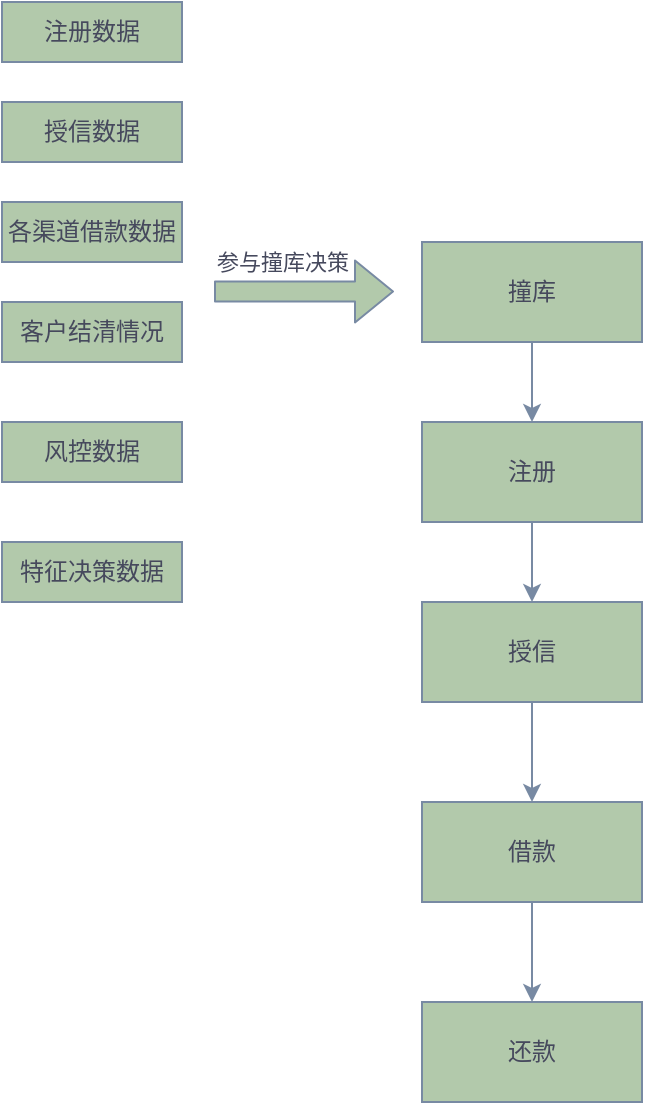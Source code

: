 <mxfile version="24.7.6">
  <diagram id="wFE0QG_FPsp0jaGvCLVb" name="Page-1">
    <mxGraphModel dx="1030" dy="625" grid="1" gridSize="10" guides="1" tooltips="1" connect="1" arrows="1" fold="1" page="1" pageScale="1" pageWidth="850" pageHeight="1100" math="0" shadow="0">
      <root>
        <mxCell id="0" />
        <mxCell id="1" parent="0" />
        <mxCell id="MJzvTrwR2zCVnB8Rzwza-5" style="edgeStyle=orthogonalEdgeStyle;rounded=0;orthogonalLoop=1;jettySize=auto;html=1;strokeColor=#788AA3;fontColor=#46495D;fillColor=#B2C9AB;" edge="1" parent="1" source="MJzvTrwR2zCVnB8Rzwza-1" target="MJzvTrwR2zCVnB8Rzwza-4">
          <mxGeometry relative="1" as="geometry" />
        </mxCell>
        <mxCell id="MJzvTrwR2zCVnB8Rzwza-1" value="撞库" style="rounded=0;whiteSpace=wrap;html=1;labelBackgroundColor=none;fillColor=#B2C9AB;strokeColor=#788AA3;fontColor=#46495D;" vertex="1" parent="1">
          <mxGeometry x="310" y="120" width="110" height="50" as="geometry" />
        </mxCell>
        <mxCell id="MJzvTrwR2zCVnB8Rzwza-7" value="" style="edgeStyle=orthogonalEdgeStyle;rounded=0;orthogonalLoop=1;jettySize=auto;html=1;strokeColor=#788AA3;fontColor=#46495D;fillColor=#B2C9AB;" edge="1" parent="1" source="MJzvTrwR2zCVnB8Rzwza-4" target="MJzvTrwR2zCVnB8Rzwza-6">
          <mxGeometry relative="1" as="geometry" />
        </mxCell>
        <mxCell id="MJzvTrwR2zCVnB8Rzwza-4" value="注册" style="rounded=0;whiteSpace=wrap;html=1;labelBackgroundColor=none;fillColor=#B2C9AB;strokeColor=#788AA3;fontColor=#46495D;" vertex="1" parent="1">
          <mxGeometry x="310" y="210" width="110" height="50" as="geometry" />
        </mxCell>
        <mxCell id="MJzvTrwR2zCVnB8Rzwza-9" value="" style="edgeStyle=orthogonalEdgeStyle;rounded=0;orthogonalLoop=1;jettySize=auto;html=1;strokeColor=#788AA3;fontColor=#46495D;fillColor=#B2C9AB;" edge="1" parent="1" source="MJzvTrwR2zCVnB8Rzwza-6" target="MJzvTrwR2zCVnB8Rzwza-8">
          <mxGeometry relative="1" as="geometry" />
        </mxCell>
        <mxCell id="MJzvTrwR2zCVnB8Rzwza-6" value="授信" style="rounded=0;whiteSpace=wrap;html=1;labelBackgroundColor=none;fillColor=#B2C9AB;strokeColor=#788AA3;fontColor=#46495D;" vertex="1" parent="1">
          <mxGeometry x="310" y="300" width="110" height="50" as="geometry" />
        </mxCell>
        <mxCell id="MJzvTrwR2zCVnB8Rzwza-11" value="" style="edgeStyle=orthogonalEdgeStyle;rounded=0;orthogonalLoop=1;jettySize=auto;html=1;strokeColor=#788AA3;fontColor=#46495D;fillColor=#B2C9AB;" edge="1" parent="1" source="MJzvTrwR2zCVnB8Rzwza-8" target="MJzvTrwR2zCVnB8Rzwza-10">
          <mxGeometry relative="1" as="geometry" />
        </mxCell>
        <mxCell id="MJzvTrwR2zCVnB8Rzwza-8" value="借款" style="rounded=0;whiteSpace=wrap;html=1;labelBackgroundColor=none;fillColor=#B2C9AB;strokeColor=#788AA3;fontColor=#46495D;" vertex="1" parent="1">
          <mxGeometry x="310" y="400" width="110" height="50" as="geometry" />
        </mxCell>
        <mxCell id="MJzvTrwR2zCVnB8Rzwza-10" value="还款" style="rounded=0;whiteSpace=wrap;html=1;labelBackgroundColor=none;fillColor=#B2C9AB;strokeColor=#788AA3;fontColor=#46495D;" vertex="1" parent="1">
          <mxGeometry x="310" y="500" width="110" height="50" as="geometry" />
        </mxCell>
        <mxCell id="MJzvTrwR2zCVnB8Rzwza-12" value="注册数据" style="rounded=0;whiteSpace=wrap;html=1;labelBackgroundColor=none;fillColor=#B2C9AB;strokeColor=#788AA3;fontColor=#46495D;" vertex="1" parent="1">
          <mxGeometry x="100" width="90" height="30" as="geometry" />
        </mxCell>
        <mxCell id="MJzvTrwR2zCVnB8Rzwza-13" value="授信数据" style="rounded=0;whiteSpace=wrap;html=1;labelBackgroundColor=none;fillColor=#B2C9AB;strokeColor=#788AA3;fontColor=#46495D;" vertex="1" parent="1">
          <mxGeometry x="100" y="50" width="90" height="30" as="geometry" />
        </mxCell>
        <mxCell id="MJzvTrwR2zCVnB8Rzwza-14" value="各渠道借款数据" style="rounded=0;whiteSpace=wrap;html=1;labelBackgroundColor=none;fillColor=#B2C9AB;strokeColor=#788AA3;fontColor=#46495D;" vertex="1" parent="1">
          <mxGeometry x="100" y="100" width="90" height="30" as="geometry" />
        </mxCell>
        <mxCell id="MJzvTrwR2zCVnB8Rzwza-15" value="客户结清情况" style="rounded=0;whiteSpace=wrap;html=1;labelBackgroundColor=none;fillColor=#B2C9AB;strokeColor=#788AA3;fontColor=#46495D;" vertex="1" parent="1">
          <mxGeometry x="100" y="150" width="90" height="30" as="geometry" />
        </mxCell>
        <mxCell id="MJzvTrwR2zCVnB8Rzwza-16" value="风控数据" style="rounded=0;whiteSpace=wrap;html=1;labelBackgroundColor=none;fillColor=#B2C9AB;strokeColor=#788AA3;fontColor=#46495D;" vertex="1" parent="1">
          <mxGeometry x="100" y="210" width="90" height="30" as="geometry" />
        </mxCell>
        <mxCell id="MJzvTrwR2zCVnB8Rzwza-17" value="特征决策数据" style="rounded=0;whiteSpace=wrap;html=1;labelBackgroundColor=none;fillColor=#B2C9AB;strokeColor=#788AA3;fontColor=#46495D;" vertex="1" parent="1">
          <mxGeometry x="100" y="270" width="90" height="30" as="geometry" />
        </mxCell>
        <mxCell id="MJzvTrwR2zCVnB8Rzwza-22" value="" style="shape=flexArrow;endArrow=classic;html=1;rounded=1;strokeColor=#788AA3;align=center;verticalAlign=middle;fontFamily=Helvetica;fontSize=11;fontColor=#46495D;labelBackgroundColor=default;edgeStyle=orthogonalEdgeStyle;curved=0;fillColor=#B2C9AB;" edge="1" parent="1">
          <mxGeometry width="50" height="50" relative="1" as="geometry">
            <mxPoint x="206" y="144.71" as="sourcePoint" />
            <mxPoint x="296" y="144.71" as="targetPoint" />
          </mxGeometry>
        </mxCell>
        <mxCell id="MJzvTrwR2zCVnB8Rzwza-23" value="参与撞库决策" style="edgeLabel;html=1;align=center;verticalAlign=middle;resizable=0;points=[];strokeColor=#788AA3;fontFamily=Helvetica;fontSize=11;fontColor=#46495D;labelBackgroundColor=default;fillColor=#B2C9AB;" vertex="1" connectable="0" parent="MJzvTrwR2zCVnB8Rzwza-22">
          <mxGeometry x="-0.371" y="3" relative="1" as="geometry">
            <mxPoint x="5" y="-12" as="offset" />
          </mxGeometry>
        </mxCell>
      </root>
    </mxGraphModel>
  </diagram>
</mxfile>
